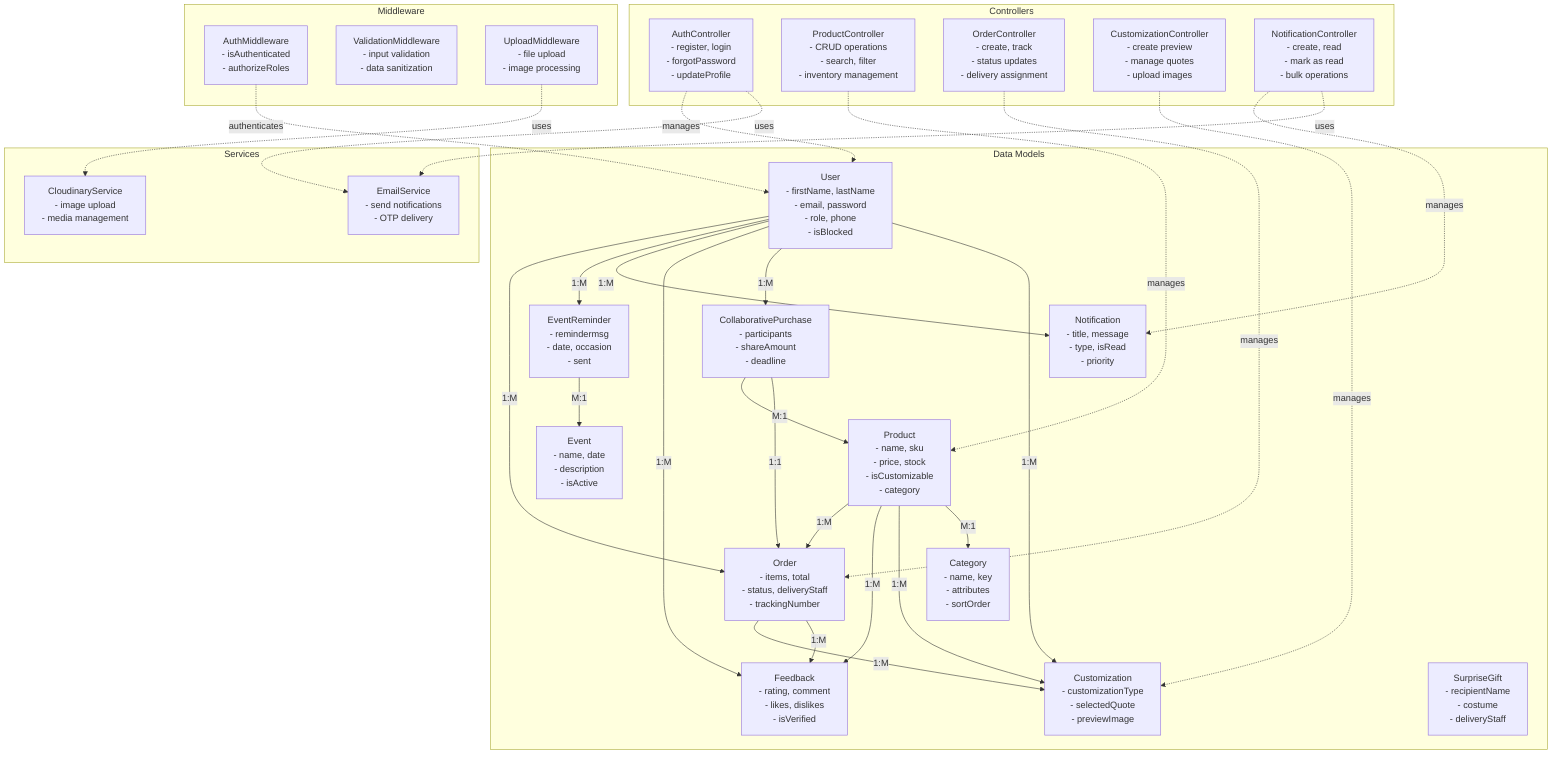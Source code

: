 graph TD
    subgraph "Data Models"
        User[User<br/>- firstName, lastName<br/>- email, password<br/>- role, phone<br/>- isBlocked]
        Product[Product<br/>- name, sku<br/>- price, stock<br/>- isCustomizable<br/>- category]
        Order[Order<br/>- items, total<br/>- status, deliveryStaff<br/>- trackingNumber]
        Category[Category<br/>- name, key<br/>- attributes<br/>- sortOrder]
        Customization[Customization<br/>- customizationType<br/>- selectedQuote<br/>- previewImage]
        CollaborativePurchase[CollaborativePurchase<br/>- participants<br/>- shareAmount<br/>- deadline]
        Event[Event<br/>- name, date<br/>- description<br/>- isActive]
        Notification[Notification<br/>- title, message<br/>- type, isRead<br/>- priority]
        Feedback[Feedback<br/>- rating, comment<br/>- likes, dislikes<br/>- isVerified]
        EventReminder[EventReminder<br/>- remindermsg<br/>- date, occasion<br/>- sent]
        SurpriseGift[SurpriseGift<br/>- recipientName<br/>- costume<br/>- deliveryStaff]
    end

    subgraph "Controllers"
        AuthController[AuthController<br/>- register, login<br/>- forgotPassword<br/>- updateProfile]
        ProductController[ProductController<br/>- CRUD operations<br/>- search, filter<br/>- inventory management]
        OrderController[OrderController<br/>- create, track<br/>- status updates<br/>- delivery assignment]
        CustomizationController[CustomizationController<br/>- create preview<br/>- manage quotes<br/>- upload images]
        NotificationController[NotificationController<br/>- create, read<br/>- mark as read<br/>- bulk operations]
    end

    subgraph "Middleware"
        AuthMiddleware[AuthMiddleware<br/>- isAuthenticated<br/>- authorizeRoles]
        ValidationMiddleware[ValidationMiddleware<br/>- input validation<br/>- data sanitization]
        UploadMiddleware[UploadMiddleware<br/>- file upload<br/>- image processing]
    end

    subgraph "Services"
        EmailService[EmailService<br/>- send notifications<br/>- OTP delivery]
        CloudinaryService[CloudinaryService<br/>- image upload<br/>- media management]
    end

    %% Relationships
    User -->|1:M| Order
    User -->|1:M| EventReminder
    User -->|1:M| Notification
    User -->|1:M| Feedback
    User -->|1:M| CollaborativePurchase
    User -->|1:M| Customization

    Product -->|1:M| Order
    Product -->|1:M| Feedback
    Product -->|1:M| Customization
    Product -->|M:1| Category

    Order -->|1:M| Customization
    Order -->|1:M| Feedback

    CollaborativePurchase -->|M:1| Product
    CollaborativePurchase -->|1:1| Order

    EventReminder -->|M:1| Event

    %% Controller Dependencies
    AuthController -.->|manages| User
    ProductController -.->|manages| Product
    OrderController -.->|manages| Order
    CustomizationController -.->|manages| Customization
    NotificationController -.->|manages| Notification

    %% Middleware Usage
    AuthMiddleware -.->|authenticates| User
    UploadMiddleware -.->|uses| CloudinaryService

    %% Service Usage
    AuthController -.->|uses| EmailService
    NotificationController -.->|uses| EmailService